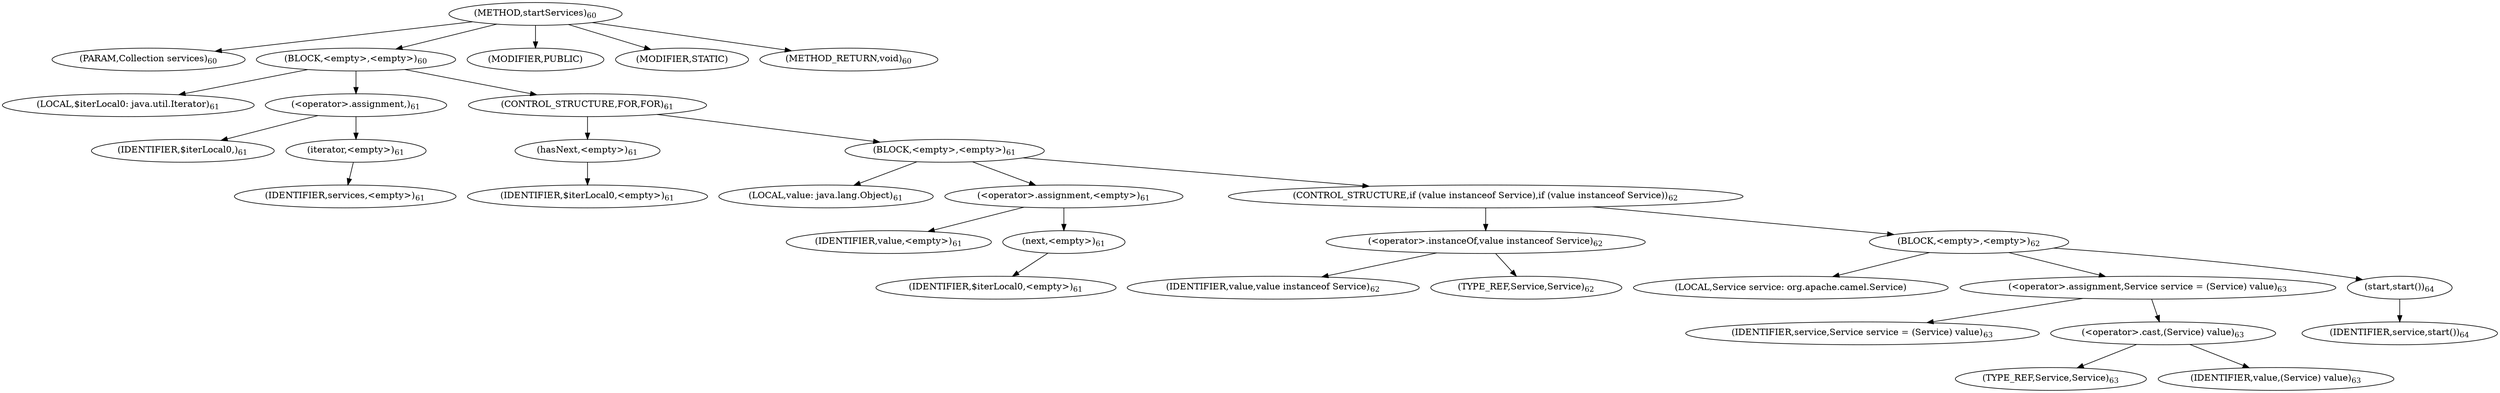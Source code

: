digraph "startServices" {  
"81" [label = <(METHOD,startServices)<SUB>60</SUB>> ]
"82" [label = <(PARAM,Collection services)<SUB>60</SUB>> ]
"83" [label = <(BLOCK,&lt;empty&gt;,&lt;empty&gt;)<SUB>60</SUB>> ]
"84" [label = <(LOCAL,$iterLocal0: java.util.Iterator)<SUB>61</SUB>> ]
"85" [label = <(&lt;operator&gt;.assignment,)<SUB>61</SUB>> ]
"86" [label = <(IDENTIFIER,$iterLocal0,)<SUB>61</SUB>> ]
"87" [label = <(iterator,&lt;empty&gt;)<SUB>61</SUB>> ]
"88" [label = <(IDENTIFIER,services,&lt;empty&gt;)<SUB>61</SUB>> ]
"89" [label = <(CONTROL_STRUCTURE,FOR,FOR)<SUB>61</SUB>> ]
"90" [label = <(hasNext,&lt;empty&gt;)<SUB>61</SUB>> ]
"91" [label = <(IDENTIFIER,$iterLocal0,&lt;empty&gt;)<SUB>61</SUB>> ]
"92" [label = <(BLOCK,&lt;empty&gt;,&lt;empty&gt;)<SUB>61</SUB>> ]
"93" [label = <(LOCAL,value: java.lang.Object)<SUB>61</SUB>> ]
"94" [label = <(&lt;operator&gt;.assignment,&lt;empty&gt;)<SUB>61</SUB>> ]
"95" [label = <(IDENTIFIER,value,&lt;empty&gt;)<SUB>61</SUB>> ]
"96" [label = <(next,&lt;empty&gt;)<SUB>61</SUB>> ]
"97" [label = <(IDENTIFIER,$iterLocal0,&lt;empty&gt;)<SUB>61</SUB>> ]
"98" [label = <(CONTROL_STRUCTURE,if (value instanceof Service),if (value instanceof Service))<SUB>62</SUB>> ]
"99" [label = <(&lt;operator&gt;.instanceOf,value instanceof Service)<SUB>62</SUB>> ]
"100" [label = <(IDENTIFIER,value,value instanceof Service)<SUB>62</SUB>> ]
"101" [label = <(TYPE_REF,Service,Service)<SUB>62</SUB>> ]
"102" [label = <(BLOCK,&lt;empty&gt;,&lt;empty&gt;)<SUB>62</SUB>> ]
"103" [label = <(LOCAL,Service service: org.apache.camel.Service)> ]
"104" [label = <(&lt;operator&gt;.assignment,Service service = (Service) value)<SUB>63</SUB>> ]
"105" [label = <(IDENTIFIER,service,Service service = (Service) value)<SUB>63</SUB>> ]
"106" [label = <(&lt;operator&gt;.cast,(Service) value)<SUB>63</SUB>> ]
"107" [label = <(TYPE_REF,Service,Service)<SUB>63</SUB>> ]
"108" [label = <(IDENTIFIER,value,(Service) value)<SUB>63</SUB>> ]
"109" [label = <(start,start())<SUB>64</SUB>> ]
"110" [label = <(IDENTIFIER,service,start())<SUB>64</SUB>> ]
"111" [label = <(MODIFIER,PUBLIC)> ]
"112" [label = <(MODIFIER,STATIC)> ]
"113" [label = <(METHOD_RETURN,void)<SUB>60</SUB>> ]
  "81" -> "82" 
  "81" -> "83" 
  "81" -> "111" 
  "81" -> "112" 
  "81" -> "113" 
  "83" -> "84" 
  "83" -> "85" 
  "83" -> "89" 
  "85" -> "86" 
  "85" -> "87" 
  "87" -> "88" 
  "89" -> "90" 
  "89" -> "92" 
  "90" -> "91" 
  "92" -> "93" 
  "92" -> "94" 
  "92" -> "98" 
  "94" -> "95" 
  "94" -> "96" 
  "96" -> "97" 
  "98" -> "99" 
  "98" -> "102" 
  "99" -> "100" 
  "99" -> "101" 
  "102" -> "103" 
  "102" -> "104" 
  "102" -> "109" 
  "104" -> "105" 
  "104" -> "106" 
  "106" -> "107" 
  "106" -> "108" 
  "109" -> "110" 
}
